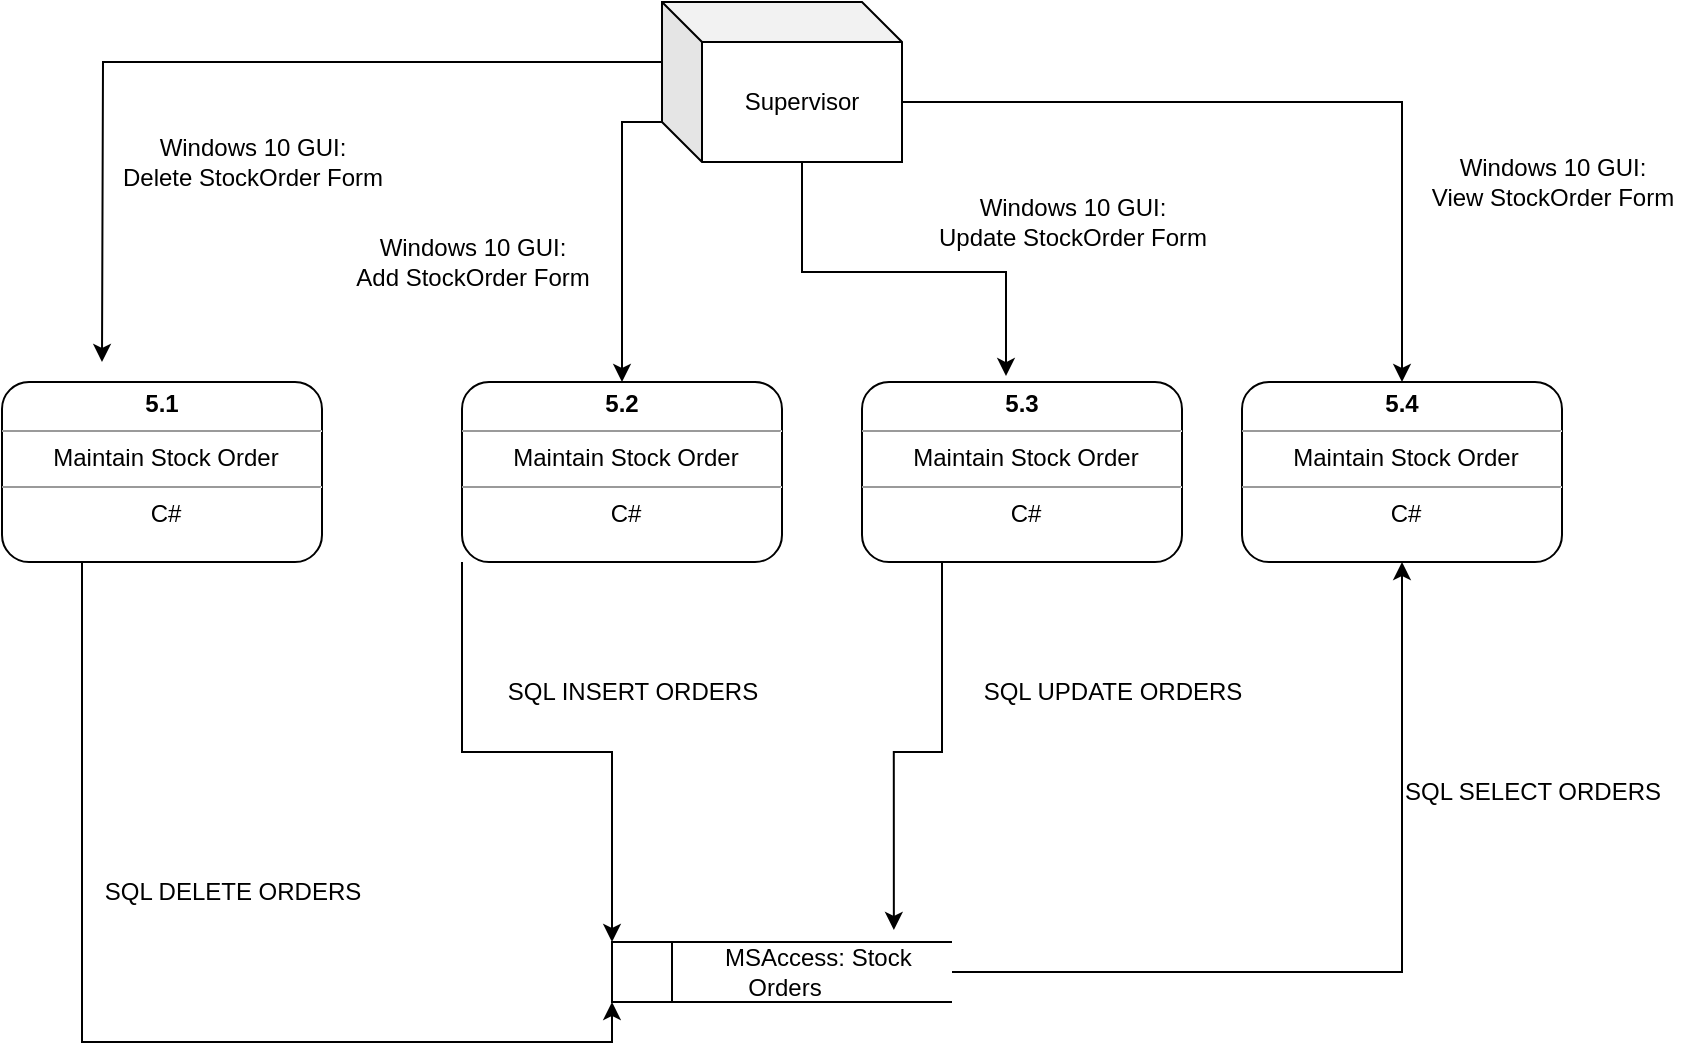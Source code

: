 <mxfile version="21.6.6" type="google">
  <diagram name="Page-1" id="b2RKT6YwCRd6gPfBDniR">
    <mxGraphModel grid="1" page="1" gridSize="10" guides="1" tooltips="1" connect="1" arrows="1" fold="1" pageScale="1" pageWidth="850" pageHeight="1100" math="0" shadow="0">
      <root>
        <mxCell id="0" />
        <mxCell id="1" parent="0" />
        <mxCell id="yNZ2ZwaDBl664DxS9CAM-9" style="edgeStyle=orthogonalEdgeStyle;rounded=0;orthogonalLoop=1;jettySize=auto;html=1;exitX=0;exitY=0;exitDx=0;exitDy=30;exitPerimeter=0;" edge="1" parent="1" source="yNZ2ZwaDBl664DxS9CAM-1">
          <mxGeometry relative="1" as="geometry">
            <mxPoint x="80" y="200" as="targetPoint" />
          </mxGeometry>
        </mxCell>
        <mxCell id="yNZ2ZwaDBl664DxS9CAM-11" style="edgeStyle=orthogonalEdgeStyle;rounded=0;orthogonalLoop=1;jettySize=auto;html=1;exitX=0;exitY=0;exitDx=0;exitDy=60;exitPerimeter=0;" edge="1" parent="1" source="yNZ2ZwaDBl664DxS9CAM-1" target="yNZ2ZwaDBl664DxS9CAM-6">
          <mxGeometry relative="1" as="geometry" />
        </mxCell>
        <mxCell id="yNZ2ZwaDBl664DxS9CAM-13" style="edgeStyle=orthogonalEdgeStyle;rounded=0;orthogonalLoop=1;jettySize=auto;html=1;exitX=0;exitY=0;exitDx=70;exitDy=80;exitPerimeter=0;entryX=0.45;entryY=-0.033;entryDx=0;entryDy=0;entryPerimeter=0;" edge="1" parent="1" source="yNZ2ZwaDBl664DxS9CAM-1" target="yNZ2ZwaDBl664DxS9CAM-7">
          <mxGeometry relative="1" as="geometry" />
        </mxCell>
        <mxCell id="yNZ2ZwaDBl664DxS9CAM-15" style="edgeStyle=orthogonalEdgeStyle;rounded=0;orthogonalLoop=1;jettySize=auto;html=1;exitX=0;exitY=0;exitDx=120;exitDy=50;exitPerimeter=0;entryX=0.5;entryY=0;entryDx=0;entryDy=0;" edge="1" parent="1" source="yNZ2ZwaDBl664DxS9CAM-1" target="yNZ2ZwaDBl664DxS9CAM-8">
          <mxGeometry relative="1" as="geometry" />
        </mxCell>
        <mxCell id="yNZ2ZwaDBl664DxS9CAM-1" value="Supervisor" style="shape=cube;whiteSpace=wrap;html=1;boundedLbl=1;backgroundOutline=1;darkOpacity=0.05;darkOpacity2=0.1;" vertex="1" parent="1">
          <mxGeometry x="360" y="20" width="120" height="80" as="geometry" />
        </mxCell>
        <mxCell id="yNZ2ZwaDBl664DxS9CAM-27" style="edgeStyle=orthogonalEdgeStyle;rounded=0;orthogonalLoop=1;jettySize=auto;html=1;exitX=1;exitY=0.5;exitDx=0;exitDy=0;entryX=0.5;entryY=1;entryDx=0;entryDy=0;" edge="1" parent="1" source="yNZ2ZwaDBl664DxS9CAM-2" target="yNZ2ZwaDBl664DxS9CAM-8">
          <mxGeometry relative="1" as="geometry" />
        </mxCell>
        <mxCell id="yNZ2ZwaDBl664DxS9CAM-2" value="&amp;nbsp; &amp;nbsp; &amp;nbsp; &amp;nbsp; &amp;nbsp; MSAccess: Stock Orders" style="html=1;dashed=0;whiteSpace=wrap;shape=mxgraph.dfd.dataStoreID;align=center;spacingLeft=3;points=[[0,0],[0.5,0],[1,0],[0,0.5],[1,0.5],[0,1],[0.5,1],[1,1]];" vertex="1" parent="1">
          <mxGeometry x="335" y="490" width="170" height="30" as="geometry" />
        </mxCell>
        <mxCell id="yNZ2ZwaDBl664DxS9CAM-10" style="edgeStyle=orthogonalEdgeStyle;rounded=0;orthogonalLoop=1;jettySize=auto;html=1;exitX=0.25;exitY=1;exitDx=0;exitDy=0;entryX=0;entryY=1;entryDx=0;entryDy=0;" edge="1" parent="1" source="yNZ2ZwaDBl664DxS9CAM-5" target="yNZ2ZwaDBl664DxS9CAM-2">
          <mxGeometry relative="1" as="geometry" />
        </mxCell>
        <mxCell id="yNZ2ZwaDBl664DxS9CAM-5" value="&lt;p style=&quot;margin:0px;margin-top:4px;text-align:center;&quot;&gt;&lt;b&gt;5.1&lt;/b&gt;&lt;/p&gt;&lt;hr size=&quot;1&quot;&gt;&lt;p style=&quot;text-align: center; margin: 0px 0px 0px 4px;&quot;&gt;Maintain Stock Order&lt;/p&gt;&lt;hr size=&quot;1&quot;&gt;&lt;p style=&quot;text-align: center; margin: 0px 0px 0px 4px;&quot;&gt;C#&lt;/p&gt;" style="verticalAlign=top;align=left;overflow=fill;fontSize=12;fontFamily=Helvetica;html=1;whiteSpace=wrap;rounded=1;" vertex="1" parent="1">
          <mxGeometry x="30" y="210" width="160" height="90" as="geometry" />
        </mxCell>
        <mxCell id="yNZ2ZwaDBl664DxS9CAM-29" style="edgeStyle=orthogonalEdgeStyle;rounded=0;orthogonalLoop=1;jettySize=auto;html=1;exitX=0;exitY=1;exitDx=0;exitDy=0;entryX=0;entryY=0;entryDx=0;entryDy=0;" edge="1" parent="1" source="yNZ2ZwaDBl664DxS9CAM-6" target="yNZ2ZwaDBl664DxS9CAM-2">
          <mxGeometry relative="1" as="geometry" />
        </mxCell>
        <mxCell id="yNZ2ZwaDBl664DxS9CAM-6" value="&lt;p style=&quot;margin:0px;margin-top:4px;text-align:center;&quot;&gt;&lt;b&gt;5.2&lt;/b&gt;&lt;/p&gt;&lt;hr size=&quot;1&quot;&gt;&lt;p style=&quot;text-align: center; margin: 0px 0px 0px 4px;&quot;&gt;Maintain Stock Order&lt;/p&gt;&lt;hr size=&quot;1&quot;&gt;&lt;p style=&quot;text-align: center; margin: 0px 0px 0px 4px;&quot;&gt;C#&lt;/p&gt;" style="verticalAlign=top;align=left;overflow=fill;fontSize=12;fontFamily=Helvetica;html=1;whiteSpace=wrap;rounded=1;" vertex="1" parent="1">
          <mxGeometry x="260" y="210" width="160" height="90" as="geometry" />
        </mxCell>
        <mxCell id="yNZ2ZwaDBl664DxS9CAM-14" style="edgeStyle=orthogonalEdgeStyle;rounded=0;orthogonalLoop=1;jettySize=auto;html=1;exitX=0.25;exitY=1;exitDx=0;exitDy=0;entryX=0.829;entryY=-0.2;entryDx=0;entryDy=0;entryPerimeter=0;" edge="1" parent="1" source="yNZ2ZwaDBl664DxS9CAM-7" target="yNZ2ZwaDBl664DxS9CAM-2">
          <mxGeometry relative="1" as="geometry" />
        </mxCell>
        <mxCell id="yNZ2ZwaDBl664DxS9CAM-7" value="&lt;p style=&quot;margin:0px;margin-top:4px;text-align:center;&quot;&gt;&lt;b&gt;5.3&lt;/b&gt;&lt;/p&gt;&lt;hr size=&quot;1&quot;&gt;&lt;p style=&quot;text-align: center; margin: 0px 0px 0px 4px;&quot;&gt;Maintain Stock Order&lt;/p&gt;&lt;hr size=&quot;1&quot;&gt;&lt;p style=&quot;text-align: center; margin: 0px 0px 0px 4px;&quot;&gt;C#&lt;/p&gt;" style="verticalAlign=top;align=left;overflow=fill;fontSize=12;fontFamily=Helvetica;html=1;whiteSpace=wrap;rounded=1;" vertex="1" parent="1">
          <mxGeometry x="460" y="210" width="160" height="90" as="geometry" />
        </mxCell>
        <mxCell id="yNZ2ZwaDBl664DxS9CAM-8" value="&lt;p style=&quot;margin:0px;margin-top:4px;text-align:center;&quot;&gt;&lt;b&gt;5.4&lt;/b&gt;&lt;/p&gt;&lt;hr size=&quot;1&quot;&gt;&lt;p style=&quot;text-align: center; margin: 0px 0px 0px 4px;&quot;&gt;Maintain Stock Order&lt;/p&gt;&lt;hr size=&quot;1&quot;&gt;&lt;p style=&quot;text-align: center; margin: 0px 0px 0px 4px;&quot;&gt;C#&lt;/p&gt;" style="verticalAlign=top;align=left;overflow=fill;fontSize=12;fontFamily=Helvetica;html=1;whiteSpace=wrap;rounded=1;" vertex="1" parent="1">
          <mxGeometry x="650" y="210" width="160" height="90" as="geometry" />
        </mxCell>
        <mxCell id="yNZ2ZwaDBl664DxS9CAM-17" value="Windows 10 GUI:&lt;br&gt;Delete StockOrder Form" style="text;html=1;align=center;verticalAlign=middle;resizable=0;points=[];autosize=1;strokeColor=none;fillColor=none;" vertex="1" parent="1">
          <mxGeometry x="80" y="80" width="150" height="40" as="geometry" />
        </mxCell>
        <mxCell id="yNZ2ZwaDBl664DxS9CAM-18" value="Windows 10 GUI:&lt;br&gt;Add StockOrder Form" style="text;html=1;align=center;verticalAlign=middle;resizable=0;points=[];autosize=1;strokeColor=none;fillColor=none;" vertex="1" parent="1">
          <mxGeometry x="195" y="130" width="140" height="40" as="geometry" />
        </mxCell>
        <mxCell id="yNZ2ZwaDBl664DxS9CAM-19" value="Windows 10 GUI:&lt;br&gt;Update StockOrder Form" style="text;html=1;align=center;verticalAlign=middle;resizable=0;points=[];autosize=1;strokeColor=none;fillColor=none;" vertex="1" parent="1">
          <mxGeometry x="485" y="110" width="160" height="40" as="geometry" />
        </mxCell>
        <mxCell id="yNZ2ZwaDBl664DxS9CAM-20" value="Windows 10 GUI:&lt;br&gt;View StockOrder Form" style="text;html=1;align=center;verticalAlign=middle;resizable=0;points=[];autosize=1;strokeColor=none;fillColor=none;" vertex="1" parent="1">
          <mxGeometry x="735" y="90" width="140" height="40" as="geometry" />
        </mxCell>
        <mxCell id="yNZ2ZwaDBl664DxS9CAM-22" value="SQL DELETE ORDERS" style="text;html=1;align=center;verticalAlign=middle;resizable=0;points=[];autosize=1;strokeColor=none;fillColor=none;" vertex="1" parent="1">
          <mxGeometry x="70" y="450" width="150" height="30" as="geometry" />
        </mxCell>
        <mxCell id="yNZ2ZwaDBl664DxS9CAM-24" value="SQL INSERT ORDERS" style="text;html=1;align=center;verticalAlign=middle;resizable=0;points=[];autosize=1;strokeColor=none;fillColor=none;" vertex="1" parent="1">
          <mxGeometry x="270" y="350" width="150" height="30" as="geometry" />
        </mxCell>
        <mxCell id="yNZ2ZwaDBl664DxS9CAM-25" value="SQL UPDATE ORDERS" style="text;html=1;align=center;verticalAlign=middle;resizable=0;points=[];autosize=1;strokeColor=none;fillColor=none;" vertex="1" parent="1">
          <mxGeometry x="510" y="350" width="150" height="30" as="geometry" />
        </mxCell>
        <mxCell id="yNZ2ZwaDBl664DxS9CAM-26" value="SQL SELECT ORDERS" style="text;html=1;align=center;verticalAlign=middle;resizable=0;points=[];autosize=1;strokeColor=none;fillColor=none;" vertex="1" parent="1">
          <mxGeometry x="720" y="400" width="150" height="30" as="geometry" />
        </mxCell>
      </root>
    </mxGraphModel>
  </diagram>
</mxfile>

